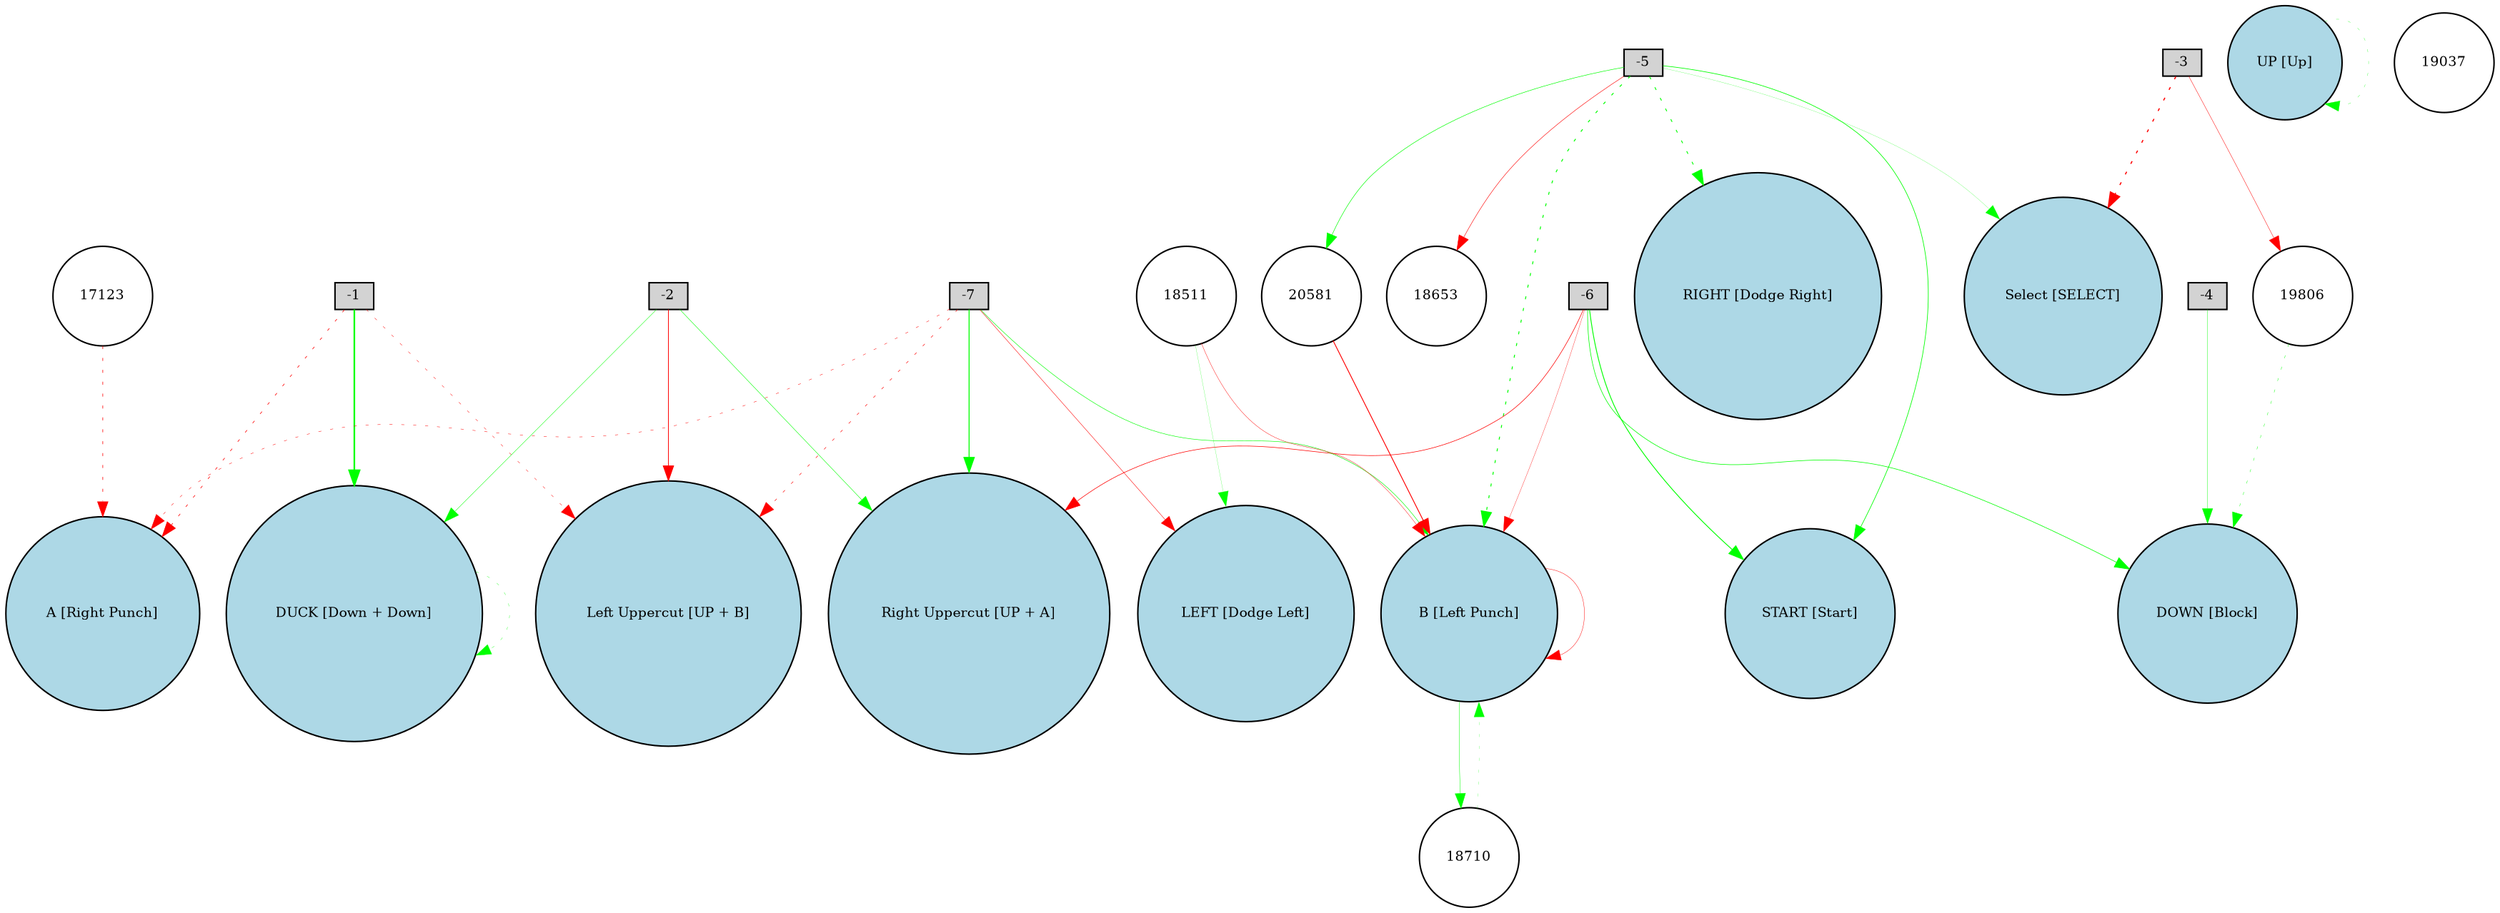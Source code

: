 digraph {
	node [fontsize=9 height=0.2 shape=circle width=0.2]
	-1 [fillcolor=lightgray shape=box style=filled]
	-2 [fillcolor=lightgray shape=box style=filled]
	-3 [fillcolor=lightgray shape=box style=filled]
	-4 [fillcolor=lightgray shape=box style=filled]
	-5 [fillcolor=lightgray shape=box style=filled]
	-6 [fillcolor=lightgray shape=box style=filled]
	-7 [fillcolor=lightgray shape=box style=filled]
	"A [Right Punch]" [fillcolor=lightblue style=filled]
	"B [Left Punch]" [fillcolor=lightblue style=filled]
	"UP [Up]" [fillcolor=lightblue style=filled]
	"DOWN [Block]" [fillcolor=lightblue style=filled]
	"LEFT [Dodge Left]" [fillcolor=lightblue style=filled]
	"RIGHT [Dodge Right]" [fillcolor=lightblue style=filled]
	"START [Start]" [fillcolor=lightblue style=filled]
	"Select [SELECT]" [fillcolor=lightblue style=filled]
	"Right Uppercut [UP + A]" [fillcolor=lightblue style=filled]
	"Left Uppercut [UP + B]" [fillcolor=lightblue style=filled]
	"DUCK [Down + Down]" [fillcolor=lightblue style=filled]
	17123 [fillcolor=white style=filled]
	19037 [fillcolor=white style=filled]
	20581 [fillcolor=white style=filled]
	18511 [fillcolor=white style=filled]
	18710 [fillcolor=white style=filled]
	18653 [fillcolor=white style=filled]
	19806 [fillcolor=white style=filled]
	-5 -> "Select [SELECT]" [color=green penwidth=0.11126425464195078 style=solid]
	-3 -> "Select [SELECT]" [color=red penwidth=0.7330203034655335 style=dotted]
	-4 -> "DOWN [Block]" [color=green penwidth=0.21763649938045995 style=solid]
	-5 -> "START [Start]" [color=green penwidth=0.41622972912693035 style=solid]
	-7 -> "B [Left Punch]" [color=green penwidth=0.3130347042856638 style=solid]
	-6 -> "Right Uppercut [UP + A]" [color=red penwidth=0.3645666403393557 style=solid]
	-6 -> "START [Start]" [color=green penwidth=0.5576289481156838 style=solid]
	-1 -> "Left Uppercut [UP + B]" [color=red penwidth=0.23440451306668658 style=dotted]
	"DUCK [Down + Down]" -> "DUCK [Down + Down]" [color=green penwidth=0.17732941354848575 style=dotted]
	"B [Left Punch]" -> "B [Left Punch]" [color=red penwidth=0.23670758429435762 style=solid]
	"UP [Up]" -> "UP [Up]" [color=green penwidth=0.15826991776592203 style=dotted]
	-1 -> "A [Right Punch]" [color=red penwidth=0.38727684741600954 style=dotted]
	-5 -> "RIGHT [Dodge Right]" [color=green penwidth=0.5567474836746131 style=dotted]
	-2 -> "Left Uppercut [UP + B]" [color=red penwidth=0.47549555580837477 style=solid]
	-6 -> "B [Left Punch]" [color=red penwidth=0.18403848132441183 style=solid]
	-7 -> "Left Uppercut [UP + B]" [color=red penwidth=0.3224602622649187 style=dotted]
	-7 -> "Right Uppercut [UP + A]" [color=green penwidth=0.621169776008476 style=solid]
	-6 -> "DOWN [Block]" [color=green penwidth=0.3815515063318369 style=solid]
	-1 -> "DUCK [Down + Down]" [color=green penwidth=1.0951423221741887 style=solid]
	17123 -> "A [Right Punch]" [color=red penwidth=0.3862020567229404 style=dotted]
	18511 -> "LEFT [Dodge Left]" [color=green penwidth=0.11773258961476346 style=solid]
	-5 -> 18653 [color=red penwidth=0.30074694781706485 style=solid]
	"B [Left Punch]" -> 18710 [color=green penwidth=0.24997129920551792 style=solid]
	18710 -> "B [Left Punch]" [color=green penwidth=0.12497678859975503 style=dotted]
	18511 -> "B [Left Punch]" [color=red penwidth=0.22012657175117645 style=solid]
	-2 -> "DUCK [Down + Down]" [color=green penwidth=0.25601923813591876 style=solid]
	-7 -> "A [Right Punch]" [color=red penwidth=0.24957054037728765 style=dotted]
	-3 -> 19806 [color=red penwidth=0.24862334886549306 style=solid]
	19806 -> "DOWN [Block]" [color=green penwidth=0.22557904654506775 style=dotted]
	-2 -> "Right Uppercut [UP + A]" [color=green penwidth=0.28785668451503044 style=solid]
	-5 -> "B [Left Punch]" [color=green penwidth=0.5976926306262124 style=dotted]
	-5 -> 20581 [color=green penwidth=0.3338799903166142 style=solid]
	20581 -> "B [Left Punch]" [color=red penwidth=0.5621301709372244 style=solid]
	-7 -> "LEFT [Dodge Left]" [color=red penwidth=0.27741779696789093 style=solid]
}
